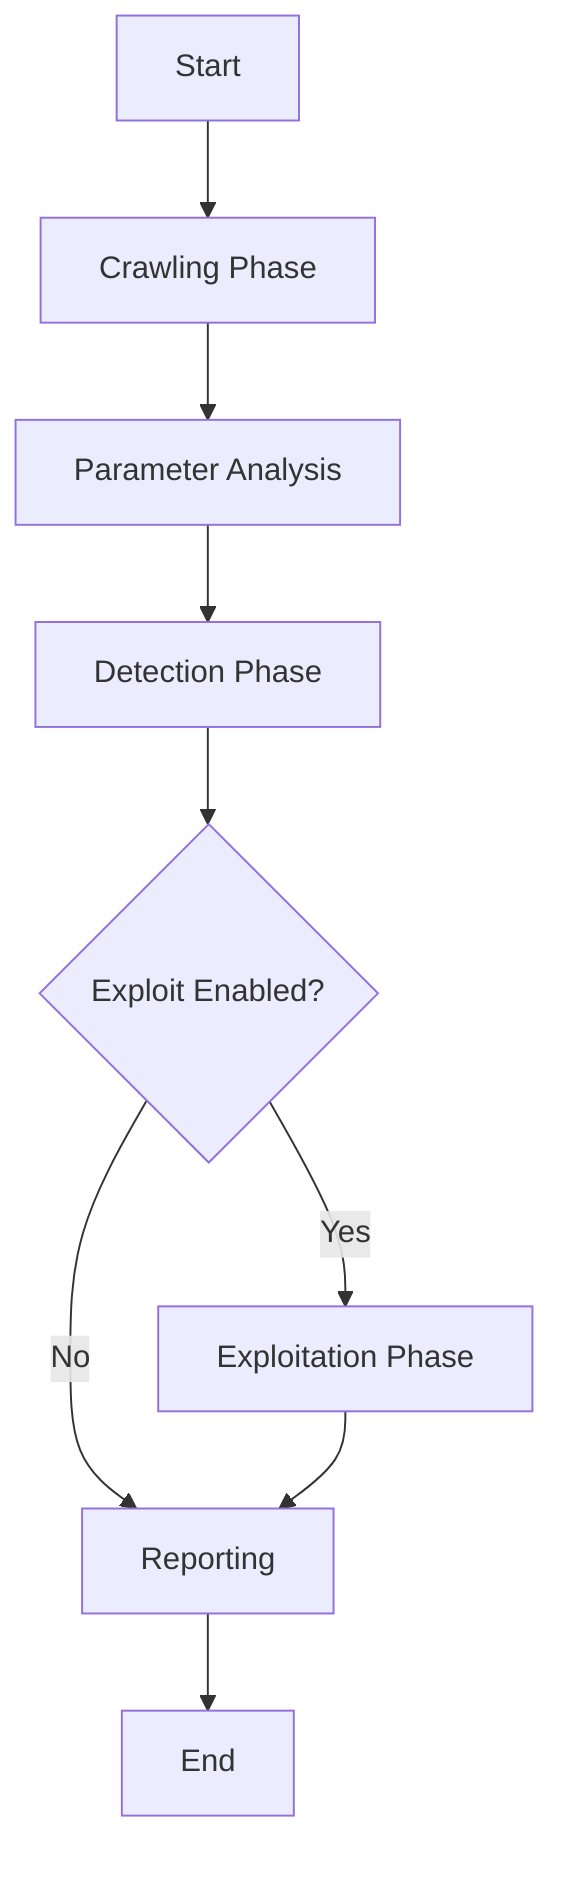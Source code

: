 flowchart TD
    A[Start] --> B[Crawling Phase]
    B --> C[Parameter Analysis]
    C --> D[Detection Phase]
    D --> E{Exploit Enabled?}
    E -->|Yes| F[Exploitation Phase]
    E -->|No| G[Reporting]
    F --> G
    G --> H[End]
